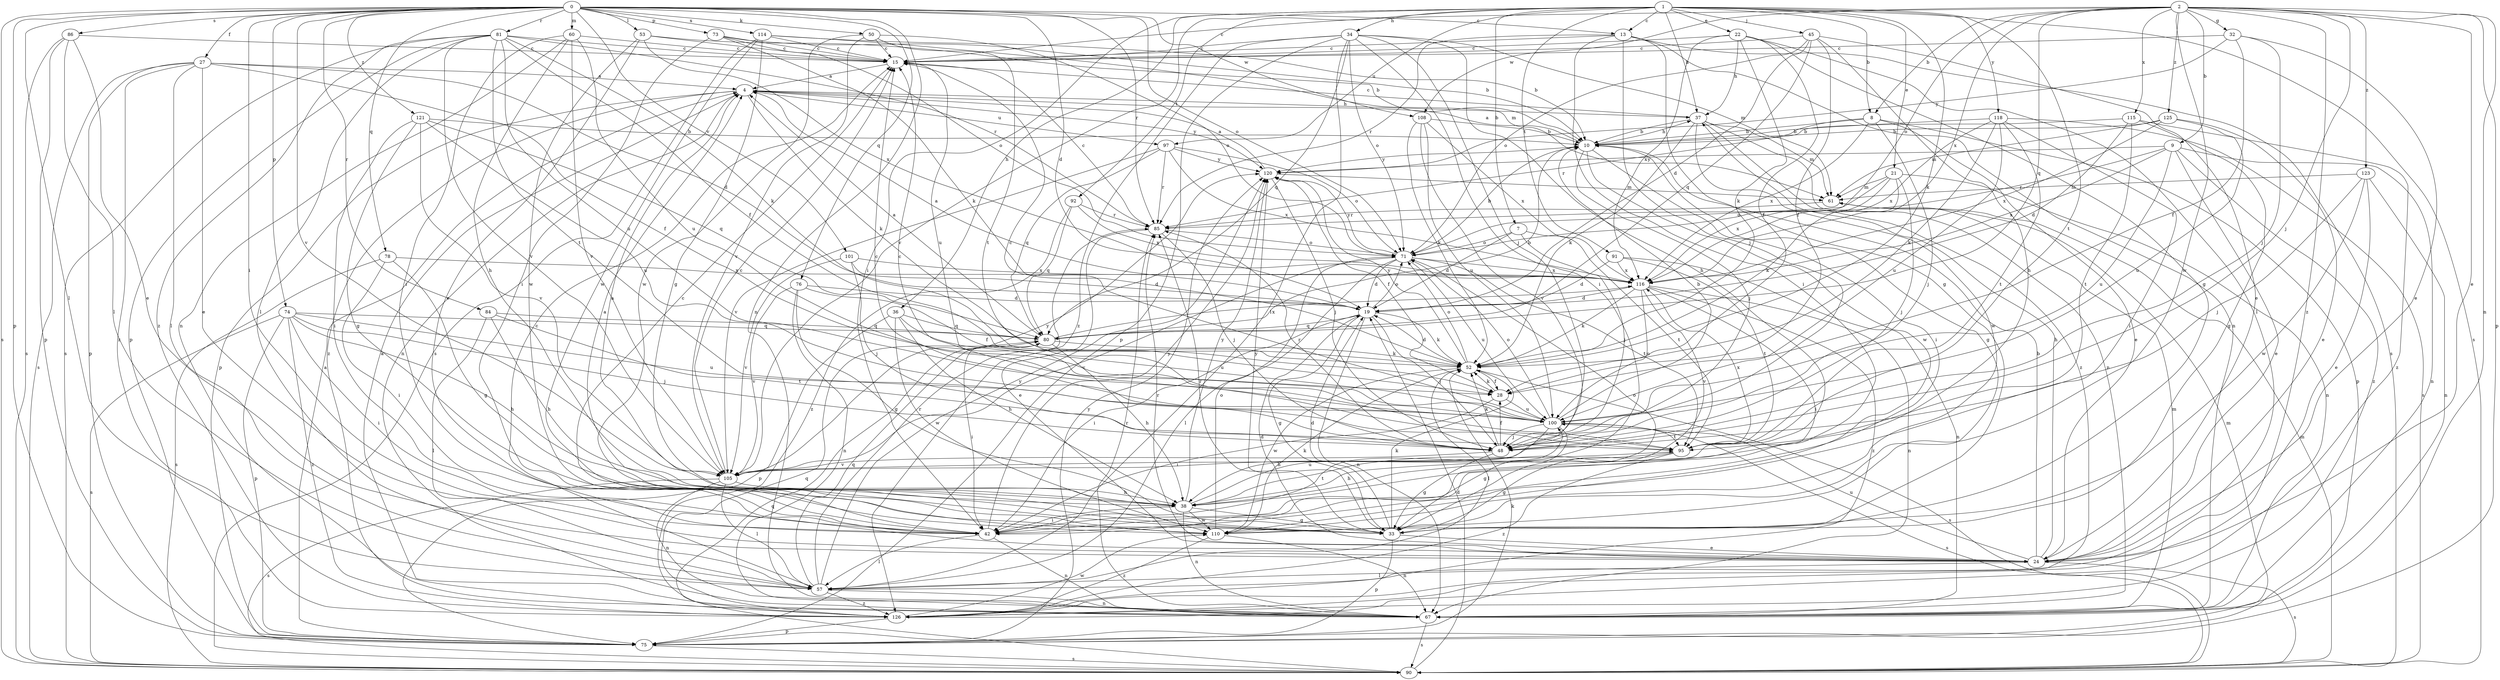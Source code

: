 strict digraph  {
0;
1;
2;
4;
7;
8;
9;
10;
13;
15;
19;
21;
22;
24;
27;
28;
32;
33;
34;
36;
37;
38;
42;
45;
48;
50;
52;
53;
57;
60;
61;
67;
71;
73;
74;
75;
76;
78;
80;
81;
84;
85;
86;
90;
91;
92;
95;
97;
100;
101;
105;
108;
110;
114;
115;
116;
118;
120;
121;
123;
125;
126;
0 -> 13  [label=c];
0 -> 19  [label=d];
0 -> 27  [label=f];
0 -> 42  [label=i];
0 -> 50  [label=k];
0 -> 53  [label=l];
0 -> 57  [label=l];
0 -> 60  [label=m];
0 -> 67  [label=n];
0 -> 71  [label=o];
0 -> 73  [label=p];
0 -> 74  [label=p];
0 -> 75  [label=p];
0 -> 76  [label=q];
0 -> 78  [label=q];
0 -> 81  [label=r];
0 -> 84  [label=r];
0 -> 85  [label=r];
0 -> 86  [label=s];
0 -> 90  [label=s];
0 -> 101  [label=v];
0 -> 105  [label=v];
0 -> 108  [label=w];
0 -> 114  [label=x];
0 -> 121  [label=z];
1 -> 7  [label=b];
1 -> 8  [label=b];
1 -> 13  [label=c];
1 -> 21  [label=e];
1 -> 22  [label=e];
1 -> 34  [label=h];
1 -> 36  [label=h];
1 -> 37  [label=h];
1 -> 42  [label=i];
1 -> 45  [label=j];
1 -> 52  [label=k];
1 -> 90  [label=s];
1 -> 91  [label=t];
1 -> 92  [label=t];
1 -> 95  [label=t];
1 -> 97  [label=u];
1 -> 105  [label=v];
1 -> 118  [label=y];
2 -> 8  [label=b];
2 -> 9  [label=b];
2 -> 15  [label=c];
2 -> 24  [label=e];
2 -> 32  [label=g];
2 -> 48  [label=j];
2 -> 67  [label=n];
2 -> 71  [label=o];
2 -> 75  [label=p];
2 -> 80  [label=q];
2 -> 108  [label=w];
2 -> 110  [label=w];
2 -> 115  [label=x];
2 -> 116  [label=x];
2 -> 123  [label=z];
2 -> 125  [label=z];
2 -> 126  [label=z];
4 -> 37  [label=h];
4 -> 52  [label=k];
4 -> 67  [label=n];
4 -> 75  [label=p];
4 -> 97  [label=u];
4 -> 120  [label=y];
4 -> 126  [label=z];
7 -> 19  [label=d];
7 -> 48  [label=j];
7 -> 71  [label=o];
7 -> 95  [label=t];
8 -> 10  [label=b];
8 -> 24  [label=e];
8 -> 48  [label=j];
8 -> 75  [label=p];
8 -> 85  [label=r];
8 -> 116  [label=x];
9 -> 24  [label=e];
9 -> 67  [label=n];
9 -> 85  [label=r];
9 -> 100  [label=u];
9 -> 116  [label=x];
9 -> 120  [label=y];
9 -> 126  [label=z];
10 -> 4  [label=a];
10 -> 33  [label=g];
10 -> 37  [label=h];
10 -> 42  [label=i];
10 -> 48  [label=j];
10 -> 110  [label=w];
10 -> 120  [label=y];
13 -> 15  [label=c];
13 -> 33  [label=g];
13 -> 42  [label=i];
13 -> 48  [label=j];
13 -> 67  [label=n];
13 -> 85  [label=r];
13 -> 90  [label=s];
15 -> 4  [label=a];
15 -> 100  [label=u];
19 -> 4  [label=a];
19 -> 33  [label=g];
19 -> 42  [label=i];
19 -> 48  [label=j];
19 -> 52  [label=k];
19 -> 67  [label=n];
19 -> 71  [label=o];
19 -> 80  [label=q];
21 -> 48  [label=j];
21 -> 52  [label=k];
21 -> 61  [label=m];
21 -> 67  [label=n];
21 -> 71  [label=o];
21 -> 116  [label=x];
22 -> 15  [label=c];
22 -> 28  [label=f];
22 -> 33  [label=g];
22 -> 37  [label=h];
22 -> 52  [label=k];
22 -> 57  [label=l];
22 -> 116  [label=x];
24 -> 10  [label=b];
24 -> 19  [label=d];
24 -> 37  [label=h];
24 -> 57  [label=l];
24 -> 85  [label=r];
24 -> 90  [label=s];
24 -> 100  [label=u];
27 -> 4  [label=a];
27 -> 19  [label=d];
27 -> 24  [label=e];
27 -> 28  [label=f];
27 -> 57  [label=l];
27 -> 75  [label=p];
27 -> 90  [label=s];
27 -> 126  [label=z];
28 -> 42  [label=i];
28 -> 52  [label=k];
28 -> 100  [label=u];
32 -> 15  [label=c];
32 -> 24  [label=e];
32 -> 28  [label=f];
32 -> 48  [label=j];
32 -> 120  [label=y];
33 -> 4  [label=a];
33 -> 19  [label=d];
33 -> 24  [label=e];
33 -> 52  [label=k];
33 -> 71  [label=o];
33 -> 75  [label=p];
33 -> 85  [label=r];
33 -> 120  [label=y];
34 -> 15  [label=c];
34 -> 38  [label=h];
34 -> 42  [label=i];
34 -> 48  [label=j];
34 -> 57  [label=l];
34 -> 61  [label=m];
34 -> 71  [label=o];
34 -> 75  [label=p];
34 -> 80  [label=q];
34 -> 126  [label=z];
36 -> 38  [label=h];
36 -> 75  [label=p];
36 -> 80  [label=q];
36 -> 100  [label=u];
36 -> 110  [label=w];
37 -> 10  [label=b];
37 -> 15  [label=c];
37 -> 52  [label=k];
37 -> 61  [label=m];
37 -> 67  [label=n];
37 -> 110  [label=w];
37 -> 126  [label=z];
38 -> 4  [label=a];
38 -> 33  [label=g];
38 -> 42  [label=i];
38 -> 67  [label=n];
38 -> 95  [label=t];
38 -> 100  [label=u];
38 -> 110  [label=w];
38 -> 120  [label=y];
42 -> 15  [label=c];
42 -> 57  [label=l];
42 -> 67  [label=n];
42 -> 120  [label=y];
45 -> 15  [label=c];
45 -> 19  [label=d];
45 -> 24  [label=e];
45 -> 28  [label=f];
45 -> 38  [label=h];
45 -> 71  [label=o];
45 -> 80  [label=q];
48 -> 15  [label=c];
48 -> 28  [label=f];
48 -> 33  [label=g];
48 -> 52  [label=k];
48 -> 85  [label=r];
48 -> 105  [label=v];
50 -> 15  [label=c];
50 -> 71  [label=o];
50 -> 95  [label=t];
50 -> 105  [label=v];
50 -> 110  [label=w];
52 -> 19  [label=d];
52 -> 28  [label=f];
52 -> 57  [label=l];
52 -> 71  [label=o];
52 -> 90  [label=s];
52 -> 110  [label=w];
52 -> 120  [label=y];
53 -> 10  [label=b];
53 -> 15  [label=c];
53 -> 24  [label=e];
53 -> 110  [label=w];
53 -> 116  [label=x];
57 -> 15  [label=c];
57 -> 67  [label=n];
57 -> 80  [label=q];
57 -> 85  [label=r];
57 -> 120  [label=y];
57 -> 126  [label=z];
60 -> 15  [label=c];
60 -> 38  [label=h];
60 -> 42  [label=i];
60 -> 67  [label=n];
60 -> 100  [label=u];
60 -> 105  [label=v];
61 -> 85  [label=r];
67 -> 4  [label=a];
67 -> 61  [label=m];
67 -> 85  [label=r];
67 -> 90  [label=s];
71 -> 10  [label=b];
71 -> 19  [label=d];
71 -> 57  [label=l];
71 -> 95  [label=t];
71 -> 100  [label=u];
71 -> 105  [label=v];
71 -> 116  [label=x];
71 -> 120  [label=y];
73 -> 10  [label=b];
73 -> 15  [label=c];
73 -> 42  [label=i];
73 -> 52  [label=k];
73 -> 71  [label=o];
74 -> 38  [label=h];
74 -> 42  [label=i];
74 -> 48  [label=j];
74 -> 75  [label=p];
74 -> 80  [label=q];
74 -> 90  [label=s];
74 -> 100  [label=u];
74 -> 126  [label=z];
75 -> 4  [label=a];
75 -> 52  [label=k];
75 -> 61  [label=m];
75 -> 90  [label=s];
75 -> 120  [label=y];
76 -> 19  [label=d];
76 -> 28  [label=f];
76 -> 33  [label=g];
76 -> 67  [label=n];
76 -> 105  [label=v];
78 -> 33  [label=g];
78 -> 42  [label=i];
78 -> 90  [label=s];
78 -> 116  [label=x];
80 -> 4  [label=a];
80 -> 10  [label=b];
80 -> 38  [label=h];
80 -> 42  [label=i];
80 -> 52  [label=k];
80 -> 116  [label=x];
81 -> 15  [label=c];
81 -> 28  [label=f];
81 -> 52  [label=k];
81 -> 57  [label=l];
81 -> 75  [label=p];
81 -> 85  [label=r];
81 -> 90  [label=s];
81 -> 95  [label=t];
81 -> 100  [label=u];
81 -> 105  [label=v];
81 -> 126  [label=z];
84 -> 38  [label=h];
84 -> 57  [label=l];
84 -> 80  [label=q];
84 -> 95  [label=t];
85 -> 15  [label=c];
85 -> 24  [label=e];
85 -> 48  [label=j];
85 -> 71  [label=o];
86 -> 15  [label=c];
86 -> 24  [label=e];
86 -> 57  [label=l];
86 -> 75  [label=p];
86 -> 90  [label=s];
90 -> 19  [label=d];
90 -> 61  [label=m];
90 -> 80  [label=q];
91 -> 19  [label=d];
91 -> 67  [label=n];
91 -> 95  [label=t];
91 -> 116  [label=x];
92 -> 80  [label=q];
92 -> 85  [label=r];
92 -> 116  [label=x];
92 -> 126  [label=z];
95 -> 15  [label=c];
95 -> 33  [label=g];
95 -> 38  [label=h];
95 -> 116  [label=x];
95 -> 126  [label=z];
97 -> 71  [label=o];
97 -> 80  [label=q];
97 -> 85  [label=r];
97 -> 105  [label=v];
97 -> 116  [label=x];
97 -> 120  [label=y];
100 -> 10  [label=b];
100 -> 15  [label=c];
100 -> 33  [label=g];
100 -> 38  [label=h];
100 -> 48  [label=j];
100 -> 71  [label=o];
100 -> 90  [label=s];
100 -> 95  [label=t];
101 -> 19  [label=d];
101 -> 48  [label=j];
101 -> 105  [label=v];
101 -> 116  [label=x];
105 -> 15  [label=c];
105 -> 38  [label=h];
105 -> 57  [label=l];
105 -> 67  [label=n];
105 -> 90  [label=s];
105 -> 120  [label=y];
108 -> 10  [label=b];
108 -> 52  [label=k];
108 -> 100  [label=u];
108 -> 105  [label=v];
108 -> 116  [label=x];
110 -> 52  [label=k];
110 -> 67  [label=n];
110 -> 71  [label=o];
110 -> 126  [label=z];
114 -> 10  [label=b];
114 -> 15  [label=c];
114 -> 33  [label=g];
114 -> 61  [label=m];
114 -> 90  [label=s];
114 -> 110  [label=w];
115 -> 10  [label=b];
115 -> 19  [label=d];
115 -> 33  [label=g];
115 -> 95  [label=t];
115 -> 126  [label=z];
116 -> 19  [label=d];
116 -> 42  [label=i];
116 -> 52  [label=k];
116 -> 67  [label=n];
116 -> 100  [label=u];
116 -> 105  [label=v];
116 -> 126  [label=z];
118 -> 10  [label=b];
118 -> 42  [label=i];
118 -> 52  [label=k];
118 -> 90  [label=s];
118 -> 95  [label=t];
118 -> 100  [label=u];
118 -> 116  [label=x];
120 -> 4  [label=a];
120 -> 28  [label=f];
120 -> 48  [label=j];
120 -> 61  [label=m];
121 -> 10  [label=b];
121 -> 33  [label=g];
121 -> 42  [label=i];
121 -> 80  [label=q];
121 -> 100  [label=u];
121 -> 105  [label=v];
123 -> 24  [label=e];
123 -> 48  [label=j];
123 -> 61  [label=m];
123 -> 67  [label=n];
123 -> 110  [label=w];
125 -> 10  [label=b];
125 -> 24  [label=e];
125 -> 61  [label=m];
125 -> 100  [label=u];
125 -> 116  [label=x];
126 -> 75  [label=p];
126 -> 80  [label=q];
126 -> 110  [label=w];
}
